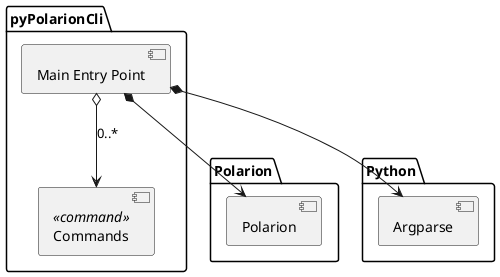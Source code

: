 @startuml ArchitectureDiagram

package "pyPolarionCli" as pyPolarionCli {
    component "Main Entry Point" as main
    component "Commands" <<command>> as cmd
}

package "Polarion" {
    component "Polarion" as polarion
}

package "Python" as python {
    component "Argparse" as argparse
}

main *--> polarion
main o--> cmd : 0..*
main *--> argparse

@enduml